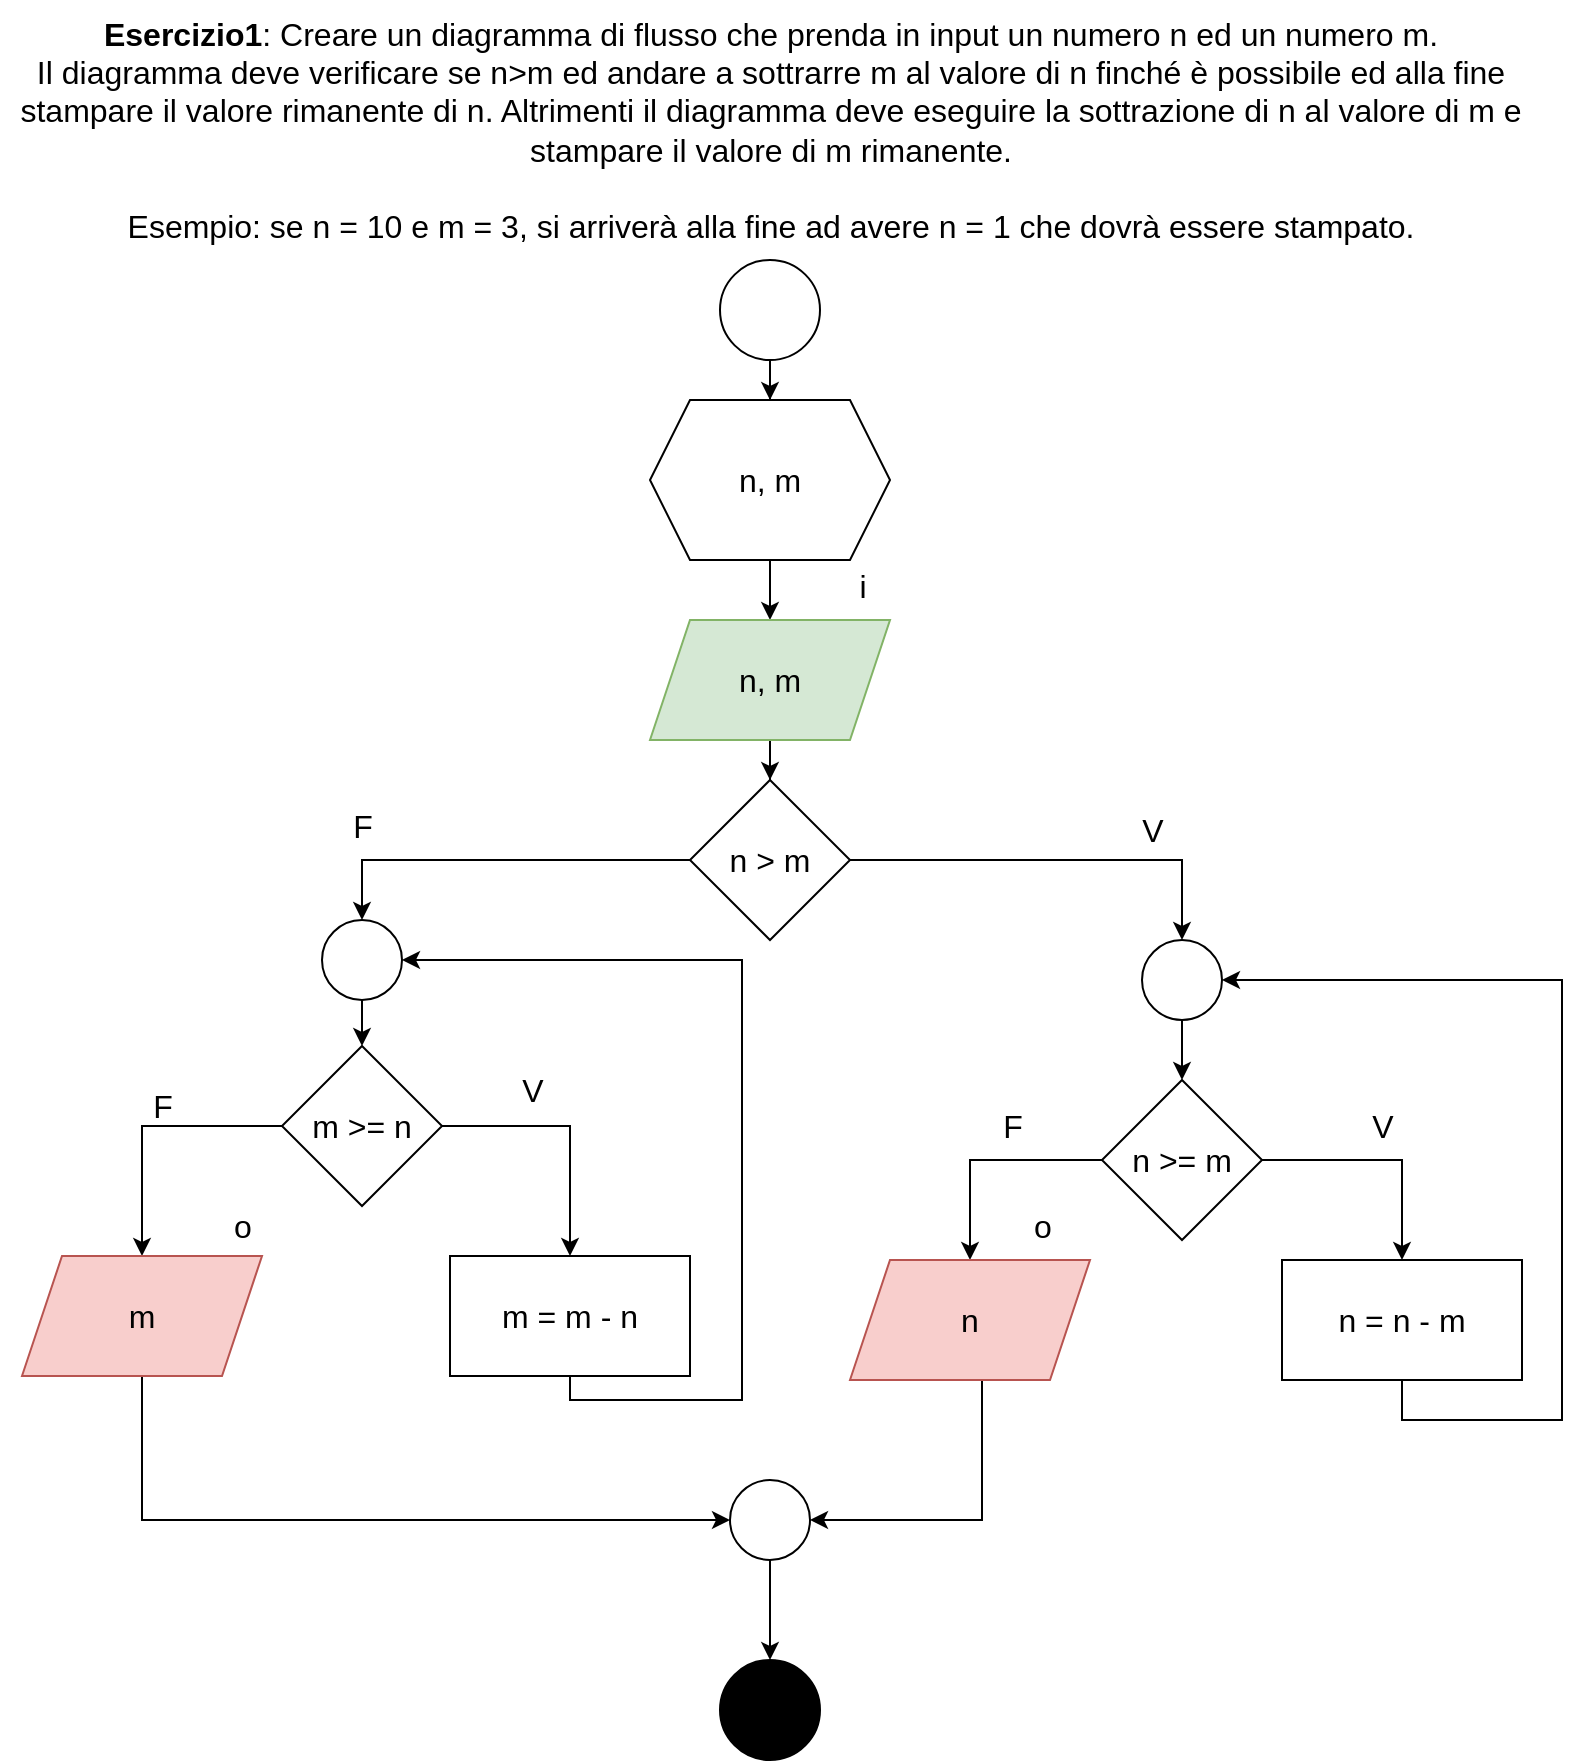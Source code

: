 <mxfile version="26.0.4">
  <diagram name="Pagina-1" id="CEtmXKXBpQeazpoTnXLW">
    <mxGraphModel grid="1" page="1" gridSize="10" guides="1" tooltips="1" connect="1" arrows="1" fold="1" pageScale="1" pageWidth="827" pageHeight="1169" math="0" shadow="0">
      <root>
        <mxCell id="0" />
        <mxCell id="1" parent="0" />
        <mxCell id="4BkYFdHEoDKxAdIRVf8H-1" value="&lt;div&gt;&lt;b&gt;Esercizio1&lt;/b&gt;: Creare un diagramma di flusso che prenda in input un numero n ed un numero m.&lt;/div&gt;&lt;div&gt;Il diagramma deve verificare se n&amp;gt;m ed andare a sottrarre m al valore di n finché è possibile ed alla fine&lt;/div&gt;&lt;div&gt;stampare il valore rimanente di n. Altrimenti il diagramma deve eseguire la sottrazione di n al valore di m e&lt;/div&gt;&lt;div&gt;stampare il valore di m rimanente.&lt;/div&gt;&lt;div&gt;&lt;br&gt;&lt;/div&gt;&lt;div&gt;Esempio: se n = 10 e m = 3, si arriverà alla fine ad avere n = 1 che dovrà essere stampato.&lt;/div&gt;" style="text;html=1;align=center;verticalAlign=middle;resizable=0;points=[];autosize=1;strokeColor=none;fillColor=none;fontSize=16;" vertex="1" parent="1">
          <mxGeometry x="29" y="40" width="770" height="130" as="geometry" />
        </mxCell>
        <mxCell id="-LIeAN5SZOG1Tovzyzz--3" value="" style="edgeStyle=orthogonalEdgeStyle;rounded=0;orthogonalLoop=1;jettySize=auto;html=1;fontSize=16;" edge="1" parent="1" source="-LIeAN5SZOG1Tovzyzz--1" target="-LIeAN5SZOG1Tovzyzz--2">
          <mxGeometry relative="1" as="geometry" />
        </mxCell>
        <mxCell id="-LIeAN5SZOG1Tovzyzz--1" value="" style="ellipse;whiteSpace=wrap;html=1;aspect=fixed;fontSize=16;" vertex="1" parent="1">
          <mxGeometry x="389" y="170" width="50" height="50" as="geometry" />
        </mxCell>
        <mxCell id="-LIeAN5SZOG1Tovzyzz--5" value="" style="edgeStyle=orthogonalEdgeStyle;rounded=0;orthogonalLoop=1;jettySize=auto;html=1;fontSize=16;" edge="1" parent="1" source="-LIeAN5SZOG1Tovzyzz--2" target="-LIeAN5SZOG1Tovzyzz--4">
          <mxGeometry relative="1" as="geometry" />
        </mxCell>
        <mxCell id="-LIeAN5SZOG1Tovzyzz--2" value="n, m" style="shape=hexagon;perimeter=hexagonPerimeter2;whiteSpace=wrap;html=1;fixedSize=1;fontSize=16;" vertex="1" parent="1">
          <mxGeometry x="354" y="240" width="120" height="80" as="geometry" />
        </mxCell>
        <mxCell id="-LIeAN5SZOG1Tovzyzz--8" value="" style="edgeStyle=orthogonalEdgeStyle;rounded=0;orthogonalLoop=1;jettySize=auto;html=1;fontSize=16;" edge="1" parent="1" source="-LIeAN5SZOG1Tovzyzz--4" target="-LIeAN5SZOG1Tovzyzz--7">
          <mxGeometry relative="1" as="geometry" />
        </mxCell>
        <mxCell id="-LIeAN5SZOG1Tovzyzz--4" value="n, m" style="shape=parallelogram;perimeter=parallelogramPerimeter;whiteSpace=wrap;html=1;fixedSize=1;fillColor=#d5e8d4;strokeColor=#82b366;fontSize=16;" vertex="1" parent="1">
          <mxGeometry x="354" y="350" width="120" height="60" as="geometry" />
        </mxCell>
        <mxCell id="-LIeAN5SZOG1Tovzyzz--6" value="i" style="text;html=1;align=center;verticalAlign=middle;resizable=0;points=[];autosize=1;strokeColor=none;fillColor=none;fontSize=16;" vertex="1" parent="1">
          <mxGeometry x="445" y="318" width="30" height="30" as="geometry" />
        </mxCell>
        <mxCell id="-LIeAN5SZOG1Tovzyzz--12" value="" style="edgeStyle=orthogonalEdgeStyle;rounded=0;orthogonalLoop=1;jettySize=auto;html=1;fontSize=16;" edge="1" parent="1" source="-LIeAN5SZOG1Tovzyzz--7" target="-LIeAN5SZOG1Tovzyzz--11">
          <mxGeometry relative="1" as="geometry">
            <Array as="points">
              <mxPoint x="620" y="470" />
            </Array>
          </mxGeometry>
        </mxCell>
        <mxCell id="-LIeAN5SZOG1Tovzyzz--25" style="edgeStyle=orthogonalEdgeStyle;rounded=0;orthogonalLoop=1;jettySize=auto;html=1;entryX=0.5;entryY=0;entryDx=0;entryDy=0;fontSize=16;" edge="1" parent="1" source="-LIeAN5SZOG1Tovzyzz--7" target="-LIeAN5SZOG1Tovzyzz--24">
          <mxGeometry relative="1" as="geometry" />
        </mxCell>
        <mxCell id="-LIeAN5SZOG1Tovzyzz--7" value="n &amp;gt; m" style="rhombus;whiteSpace=wrap;html=1;fontSize=16;" vertex="1" parent="1">
          <mxGeometry x="374" y="430" width="80" height="80" as="geometry" />
        </mxCell>
        <mxCell id="-LIeAN5SZOG1Tovzyzz--14" value="" style="edgeStyle=orthogonalEdgeStyle;rounded=0;orthogonalLoop=1;jettySize=auto;html=1;fontSize=16;" edge="1" parent="1" source="-LIeAN5SZOG1Tovzyzz--11" target="-LIeAN5SZOG1Tovzyzz--13">
          <mxGeometry relative="1" as="geometry" />
        </mxCell>
        <mxCell id="-LIeAN5SZOG1Tovzyzz--11" value="" style="ellipse;whiteSpace=wrap;html=1;fontSize=16;" vertex="1" parent="1">
          <mxGeometry x="600" y="510" width="40" height="40" as="geometry" />
        </mxCell>
        <mxCell id="-LIeAN5SZOG1Tovzyzz--16" value="" style="edgeStyle=orthogonalEdgeStyle;rounded=0;orthogonalLoop=1;jettySize=auto;html=1;fontSize=16;" edge="1" parent="1" source="-LIeAN5SZOG1Tovzyzz--13" target="-LIeAN5SZOG1Tovzyzz--15">
          <mxGeometry relative="1" as="geometry" />
        </mxCell>
        <mxCell id="-LIeAN5SZOG1Tovzyzz--21" value="" style="edgeStyle=orthogonalEdgeStyle;rounded=0;orthogonalLoop=1;jettySize=auto;html=1;fontSize=16;" edge="1" parent="1" source="-LIeAN5SZOG1Tovzyzz--13" target="-LIeAN5SZOG1Tovzyzz--20">
          <mxGeometry relative="1" as="geometry" />
        </mxCell>
        <mxCell id="-LIeAN5SZOG1Tovzyzz--13" value="n &amp;gt;= m" style="rhombus;whiteSpace=wrap;html=1;fontSize=16;" vertex="1" parent="1">
          <mxGeometry x="580" y="580" width="80" height="80" as="geometry" />
        </mxCell>
        <mxCell id="-LIeAN5SZOG1Tovzyzz--17" style="edgeStyle=orthogonalEdgeStyle;rounded=0;orthogonalLoop=1;jettySize=auto;html=1;entryX=1;entryY=0.5;entryDx=0;entryDy=0;fontSize=16;" edge="1" parent="1" source="-LIeAN5SZOG1Tovzyzz--15" target="-LIeAN5SZOG1Tovzyzz--11">
          <mxGeometry relative="1" as="geometry">
            <Array as="points">
              <mxPoint x="730" y="750" />
              <mxPoint x="810" y="750" />
              <mxPoint x="810" y="530" />
            </Array>
          </mxGeometry>
        </mxCell>
        <mxCell id="-LIeAN5SZOG1Tovzyzz--15" value="n = n - m" style="whiteSpace=wrap;html=1;fontSize=16;" vertex="1" parent="1">
          <mxGeometry x="670" y="670" width="120" height="60" as="geometry" />
        </mxCell>
        <mxCell id="-LIeAN5SZOG1Tovzyzz--18" value="V" style="text;html=1;align=center;verticalAlign=middle;resizable=0;points=[];autosize=1;strokeColor=none;fillColor=none;fontSize=16;" vertex="1" parent="1">
          <mxGeometry x="590" y="440" width="30" height="30" as="geometry" />
        </mxCell>
        <mxCell id="-LIeAN5SZOG1Tovzyzz--19" value="V" style="text;html=1;align=center;verticalAlign=middle;resizable=0;points=[];autosize=1;strokeColor=none;fillColor=none;fontSize=16;" vertex="1" parent="1">
          <mxGeometry x="705" y="588" width="30" height="30" as="geometry" />
        </mxCell>
        <mxCell id="-LIeAN5SZOG1Tovzyzz--38" style="edgeStyle=orthogonalEdgeStyle;rounded=0;orthogonalLoop=1;jettySize=auto;html=1;entryX=1;entryY=0.5;entryDx=0;entryDy=0;fontSize=16;" edge="1" parent="1" source="-LIeAN5SZOG1Tovzyzz--20" target="-LIeAN5SZOG1Tovzyzz--37">
          <mxGeometry relative="1" as="geometry">
            <Array as="points">
              <mxPoint x="520" y="800" />
            </Array>
          </mxGeometry>
        </mxCell>
        <mxCell id="-LIeAN5SZOG1Tovzyzz--20" value="n" style="shape=parallelogram;perimeter=parallelogramPerimeter;whiteSpace=wrap;html=1;fixedSize=1;fillColor=#f8cecc;strokeColor=#b85450;fontSize=16;" vertex="1" parent="1">
          <mxGeometry x="454" y="670" width="120" height="60" as="geometry" />
        </mxCell>
        <mxCell id="-LIeAN5SZOG1Tovzyzz--22" value="o" style="text;html=1;align=center;verticalAlign=middle;resizable=0;points=[];autosize=1;strokeColor=none;fillColor=none;fontSize=16;" vertex="1" parent="1">
          <mxGeometry x="535" y="638" width="30" height="30" as="geometry" />
        </mxCell>
        <mxCell id="-LIeAN5SZOG1Tovzyzz--23" value="F" style="text;html=1;align=center;verticalAlign=middle;resizable=0;points=[];autosize=1;strokeColor=none;fillColor=none;fontSize=16;" vertex="1" parent="1">
          <mxGeometry x="520" y="588" width="30" height="30" as="geometry" />
        </mxCell>
        <mxCell id="-LIeAN5SZOG1Tovzyzz--27" value="" style="edgeStyle=orthogonalEdgeStyle;rounded=0;orthogonalLoop=1;jettySize=auto;html=1;fontSize=16;" edge="1" parent="1" source="-LIeAN5SZOG1Tovzyzz--24" target="-LIeAN5SZOG1Tovzyzz--26">
          <mxGeometry relative="1" as="geometry" />
        </mxCell>
        <mxCell id="-LIeAN5SZOG1Tovzyzz--24" value="" style="ellipse;whiteSpace=wrap;html=1;fontSize=16;" vertex="1" parent="1">
          <mxGeometry x="190" y="500" width="40" height="40" as="geometry" />
        </mxCell>
        <mxCell id="-LIeAN5SZOG1Tovzyzz--29" value="" style="edgeStyle=orthogonalEdgeStyle;rounded=0;orthogonalLoop=1;jettySize=auto;html=1;fontSize=16;" edge="1" parent="1" source="-LIeAN5SZOG1Tovzyzz--26" target="-LIeAN5SZOG1Tovzyzz--28">
          <mxGeometry relative="1" as="geometry" />
        </mxCell>
        <mxCell id="-LIeAN5SZOG1Tovzyzz--34" value="" style="edgeStyle=orthogonalEdgeStyle;rounded=0;orthogonalLoop=1;jettySize=auto;html=1;fontSize=16;" edge="1" parent="1" source="-LIeAN5SZOG1Tovzyzz--26" target="-LIeAN5SZOG1Tovzyzz--33">
          <mxGeometry relative="1" as="geometry" />
        </mxCell>
        <mxCell id="-LIeAN5SZOG1Tovzyzz--26" value="m &amp;gt;= n" style="rhombus;whiteSpace=wrap;html=1;fontSize=16;" vertex="1" parent="1">
          <mxGeometry x="170" y="563" width="80" height="80" as="geometry" />
        </mxCell>
        <mxCell id="-LIeAN5SZOG1Tovzyzz--30" style="edgeStyle=orthogonalEdgeStyle;rounded=0;orthogonalLoop=1;jettySize=auto;html=1;entryX=1;entryY=0.5;entryDx=0;entryDy=0;fontSize=16;" edge="1" parent="1" source="-LIeAN5SZOG1Tovzyzz--28" target="-LIeAN5SZOG1Tovzyzz--24">
          <mxGeometry relative="1" as="geometry">
            <Array as="points">
              <mxPoint x="314" y="740" />
              <mxPoint x="400" y="740" />
              <mxPoint x="400" y="520" />
            </Array>
          </mxGeometry>
        </mxCell>
        <mxCell id="-LIeAN5SZOG1Tovzyzz--28" value="m = m - n" style="whiteSpace=wrap;html=1;fontSize=16;" vertex="1" parent="1">
          <mxGeometry x="254" y="668" width="120" height="60" as="geometry" />
        </mxCell>
        <mxCell id="-LIeAN5SZOG1Tovzyzz--31" value="V" style="text;html=1;align=center;verticalAlign=middle;resizable=0;points=[];autosize=1;strokeColor=none;fillColor=none;fontSize=16;" vertex="1" parent="1">
          <mxGeometry x="280" y="570" width="30" height="30" as="geometry" />
        </mxCell>
        <mxCell id="-LIeAN5SZOG1Tovzyzz--32" value="F" style="text;html=1;align=center;verticalAlign=middle;resizable=0;points=[];autosize=1;strokeColor=none;fillColor=none;fontSize=16;" vertex="1" parent="1">
          <mxGeometry x="195" y="438" width="30" height="30" as="geometry" />
        </mxCell>
        <mxCell id="-LIeAN5SZOG1Tovzyzz--39" style="edgeStyle=orthogonalEdgeStyle;rounded=0;orthogonalLoop=1;jettySize=auto;html=1;entryX=0;entryY=0.5;entryDx=0;entryDy=0;fontSize=16;" edge="1" parent="1" source="-LIeAN5SZOG1Tovzyzz--33" target="-LIeAN5SZOG1Tovzyzz--37">
          <mxGeometry relative="1" as="geometry">
            <Array as="points">
              <mxPoint x="100" y="800" />
            </Array>
          </mxGeometry>
        </mxCell>
        <mxCell id="-LIeAN5SZOG1Tovzyzz--33" value="m" style="shape=parallelogram;perimeter=parallelogramPerimeter;whiteSpace=wrap;html=1;fixedSize=1;fillColor=#f8cecc;strokeColor=#b85450;fontSize=16;" vertex="1" parent="1">
          <mxGeometry x="40" y="668" width="120" height="60" as="geometry" />
        </mxCell>
        <mxCell id="-LIeAN5SZOG1Tovzyzz--35" value="F" style="text;html=1;align=center;verticalAlign=middle;resizable=0;points=[];autosize=1;strokeColor=none;fillColor=none;fontSize=16;" vertex="1" parent="1">
          <mxGeometry x="95" y="578" width="30" height="30" as="geometry" />
        </mxCell>
        <mxCell id="-LIeAN5SZOG1Tovzyzz--36" value="o" style="text;html=1;align=center;verticalAlign=middle;resizable=0;points=[];autosize=1;strokeColor=none;fillColor=none;fontSize=16;" vertex="1" parent="1">
          <mxGeometry x="135" y="638" width="30" height="30" as="geometry" />
        </mxCell>
        <mxCell id="-LIeAN5SZOG1Tovzyzz--41" value="" style="edgeStyle=orthogonalEdgeStyle;rounded=0;orthogonalLoop=1;jettySize=auto;html=1;fontSize=16;" edge="1" parent="1" source="-LIeAN5SZOG1Tovzyzz--37" target="-LIeAN5SZOG1Tovzyzz--40">
          <mxGeometry relative="1" as="geometry" />
        </mxCell>
        <mxCell id="-LIeAN5SZOG1Tovzyzz--37" value="" style="ellipse;whiteSpace=wrap;html=1;fontSize=16;" vertex="1" parent="1">
          <mxGeometry x="394" y="780" width="40" height="40" as="geometry" />
        </mxCell>
        <mxCell id="-LIeAN5SZOG1Tovzyzz--40" value="" style="ellipse;whiteSpace=wrap;html=1;aspect=fixed;fillColor=#000000;fontSize=16;" vertex="1" parent="1">
          <mxGeometry x="389" y="870" width="50" height="50" as="geometry" />
        </mxCell>
      </root>
    </mxGraphModel>
  </diagram>
</mxfile>
